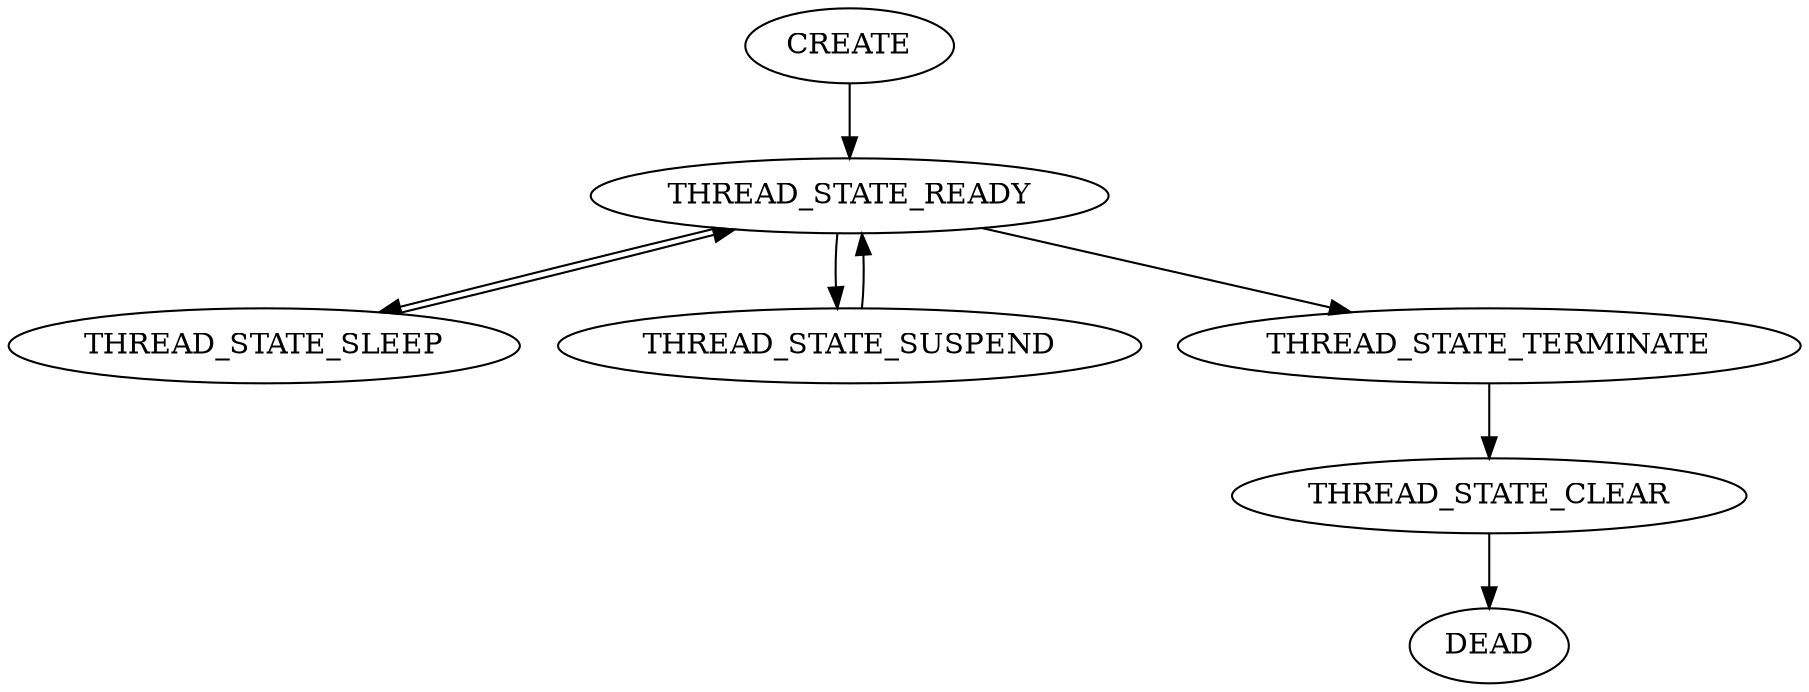 digraph D {
	CREATE -> THREAD_STATE_READY
	THREAD_STATE_READY -> THREAD_STATE_SLEEP
	THREAD_STATE_READY -> THREAD_STATE_SUSPEND
	THREAD_STATE_SLEEP -> THREAD_STATE_READY
	THREAD_STATE_SUSPEND -> THREAD_STATE_READY
	THREAD_STATE_READY -> THREAD_STATE_TERMINATE
	THREAD_STATE_TERMINATE -> THREAD_STATE_CLEAR
	THREAD_STATE_CLEAR -> DEAD
}
